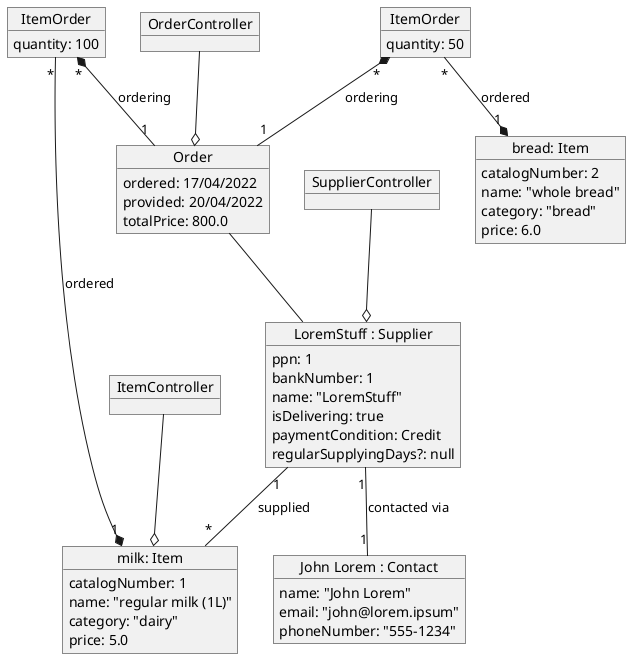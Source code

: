 @startuml
	object "LoremStuff : Supplier" as Supplier {
		ppn: 1
		bankNumber: 1
		name: "LoremStuff"
		isDelivering: true
		paymentCondition: Credit
		regularSupplyingDays?: null
	}
	
	object "John Lorem : Contact" as Contact {
		name: "John Lorem"
		email: "john@lorem.ipsum"
		phoneNumber: "555-1234"
	}
	
	object Order {
		ordered: 17/04/2022
		provided: 20/04/2022
		totalPrice: 800.0
	}
	
	object "ItemOrder" as ItemOrder {
		quantity: 100
	}
	
	object "ItemOrder" as ItemOrder2 {
		quantity: 50
	}
	
	object "milk: Item" as Item {
		catalogNumber: 1
		name: "regular milk (1L)"
		category: "dairy"
		price: 5.0
	}
	
	object "bread: Item" as Item2 {
		catalogNumber: 2
		name: "whole bread"
		category: "bread"
		price: 6.0
	}
	
	Supplier "1" -- "1" Contact: "contacted via"
	
	ItemOrder "*" --* "1" Item: ordered
	ItemOrder "*" *-- "1" Order: ordering
	
	ItemOrder2 "*" --* "1" Item2: ordered
	ItemOrder2 "*" *-- "1" Order: ordering
	
	Supplier "1" -- "*" Item: supplied
	
	Order -- Supplier

    object SupplierController {
	
	}
	
	object OrderController {
	
	}
	
	object ItemController {
	
	}
	
	SupplierController --o Supplier
	ItemController --o Item
	OrderController --o Order


@enduml